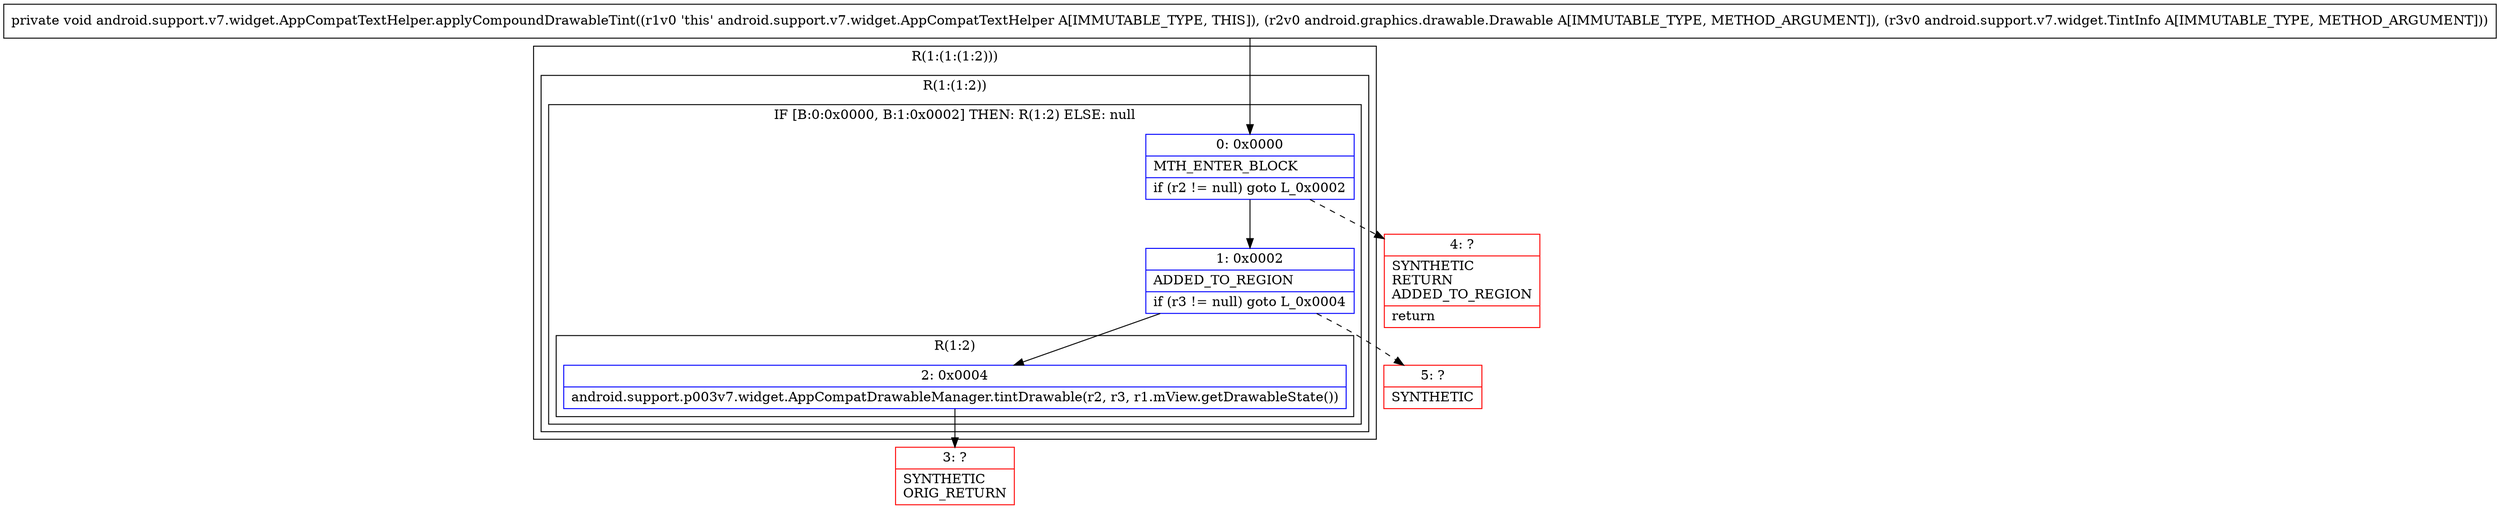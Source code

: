 digraph "CFG forandroid.support.v7.widget.AppCompatTextHelper.applyCompoundDrawableTint(Landroid\/graphics\/drawable\/Drawable;Landroid\/support\/v7\/widget\/TintInfo;)V" {
subgraph cluster_Region_1334668762 {
label = "R(1:(1:(1:2)))";
node [shape=record,color=blue];
subgraph cluster_Region_460499978 {
label = "R(1:(1:2))";
node [shape=record,color=blue];
subgraph cluster_IfRegion_1333418687 {
label = "IF [B:0:0x0000, B:1:0x0002] THEN: R(1:2) ELSE: null";
node [shape=record,color=blue];
Node_0 [shape=record,label="{0\:\ 0x0000|MTH_ENTER_BLOCK\l|if (r2 != null) goto L_0x0002\l}"];
Node_1 [shape=record,label="{1\:\ 0x0002|ADDED_TO_REGION\l|if (r3 != null) goto L_0x0004\l}"];
subgraph cluster_Region_244397635 {
label = "R(1:2)";
node [shape=record,color=blue];
Node_2 [shape=record,label="{2\:\ 0x0004|android.support.p003v7.widget.AppCompatDrawableManager.tintDrawable(r2, r3, r1.mView.getDrawableState())\l}"];
}
}
}
}
Node_3 [shape=record,color=red,label="{3\:\ ?|SYNTHETIC\lORIG_RETURN\l}"];
Node_4 [shape=record,color=red,label="{4\:\ ?|SYNTHETIC\lRETURN\lADDED_TO_REGION\l|return\l}"];
Node_5 [shape=record,color=red,label="{5\:\ ?|SYNTHETIC\l}"];
MethodNode[shape=record,label="{private void android.support.v7.widget.AppCompatTextHelper.applyCompoundDrawableTint((r1v0 'this' android.support.v7.widget.AppCompatTextHelper A[IMMUTABLE_TYPE, THIS]), (r2v0 android.graphics.drawable.Drawable A[IMMUTABLE_TYPE, METHOD_ARGUMENT]), (r3v0 android.support.v7.widget.TintInfo A[IMMUTABLE_TYPE, METHOD_ARGUMENT])) }"];
MethodNode -> Node_0;
Node_0 -> Node_1;
Node_0 -> Node_4[style=dashed];
Node_1 -> Node_2;
Node_1 -> Node_5[style=dashed];
Node_2 -> Node_3;
}

